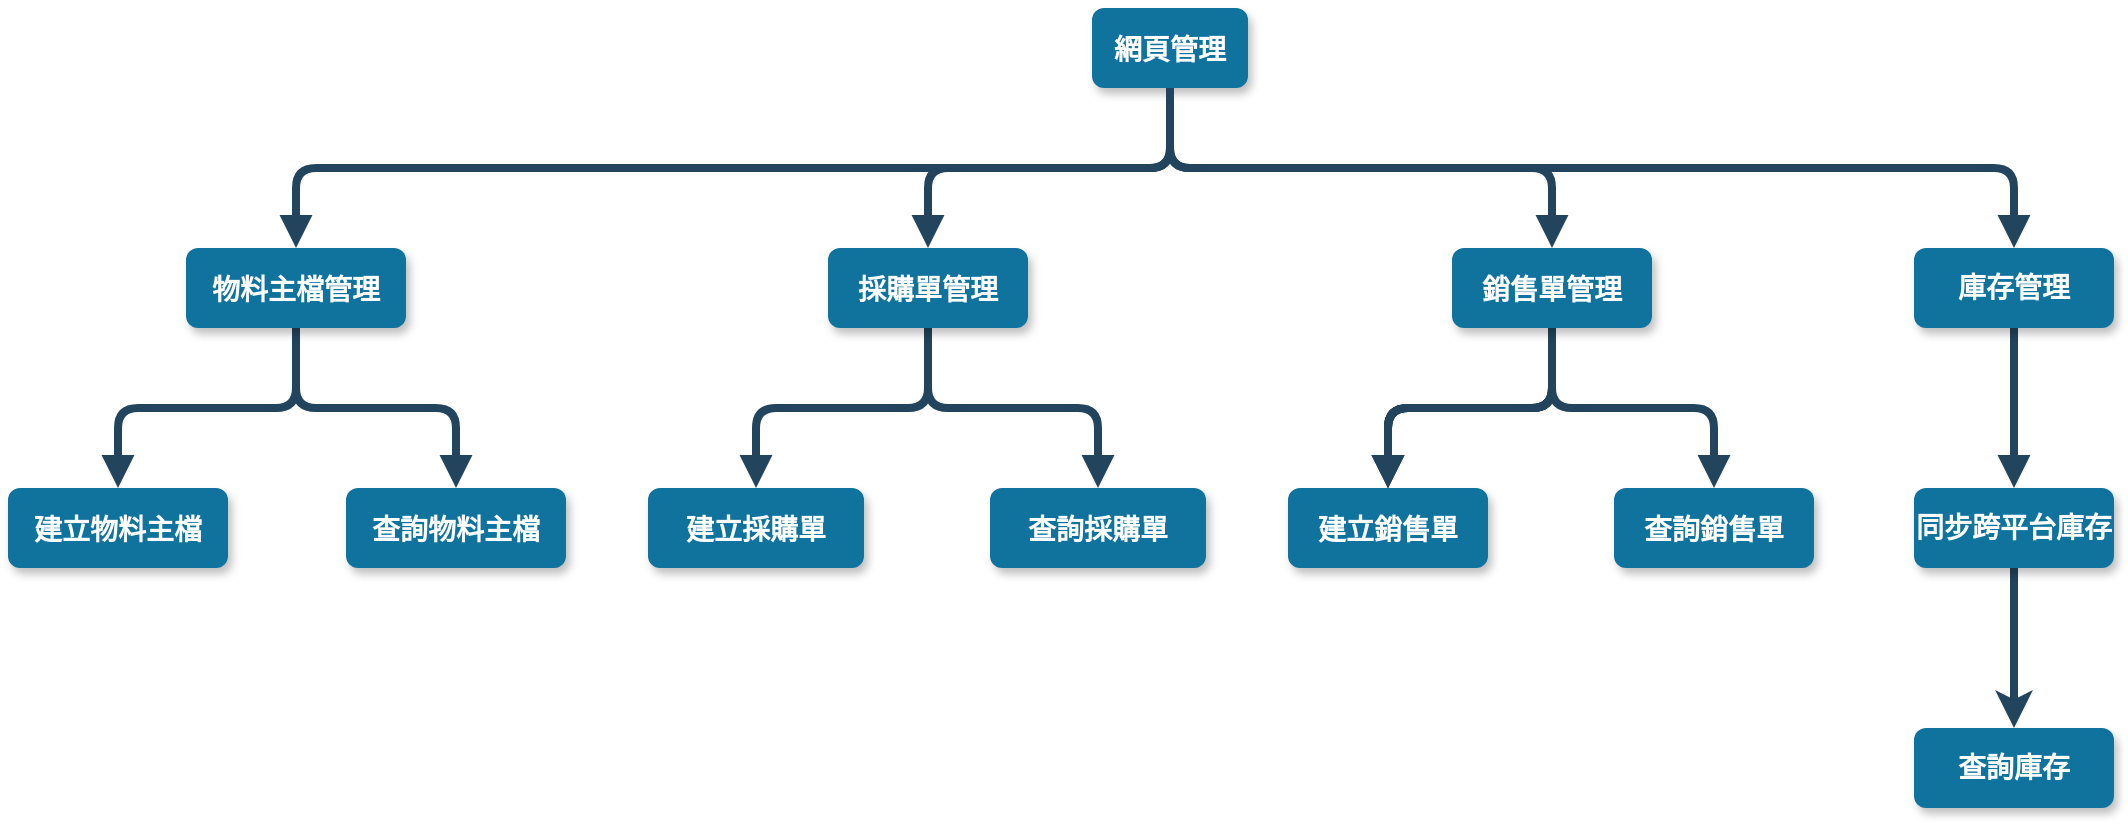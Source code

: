 <mxfile version="20.8.10" type="device"><diagram name="Page-1" id="97916047-d0de-89f5-080d-49f4d83e522f"><mxGraphModel dx="1434" dy="844" grid="1" gridSize="10" guides="1" tooltips="1" connect="1" arrows="1" fold="1" page="1" pageScale="1.5" pageWidth="1169" pageHeight="827" background="none" math="0" shadow="0"><root><mxCell id="0"/><mxCell id="1" parent="0"/><mxCell id="0NGiF2YpOqi3i1Moi4p6-41" value="" style="edgeStyle=elbowEdgeStyle;shape=connector;rounded=1;orthogonalLoop=1;jettySize=auto;elbow=vertical;html=1;labelBackgroundColor=default;strokeColor=#23445D;strokeWidth=4;fontFamily=Helvetica;fontSize=11;fontColor=default;endArrow=block;endFill=1;" parent="1" source="3" target="0NGiF2YpOqi3i1Moi4p6-40" edge="1"><mxGeometry relative="1" as="geometry"/></mxCell><mxCell id="3" value="網頁管理" style="rounded=1;fillColor=#10739E;strokeColor=none;shadow=1;gradientColor=none;fontStyle=1;fontColor=#FFFFFF;fontSize=14;" parent="1" vertex="1"><mxGeometry x="662" y="320" width="78" height="40" as="geometry"/></mxCell><mxCell id="0NGiF2YpOqi3i1Moi4p6-43" value="" style="edgeStyle=elbowEdgeStyle;shape=connector;rounded=1;orthogonalLoop=1;jettySize=auto;elbow=vertical;html=1;labelBackgroundColor=default;strokeColor=#23445D;strokeWidth=4;fontFamily=Helvetica;fontSize=11;fontColor=default;endArrow=block;endFill=1;" parent="1" source="4" target="0NGiF2YpOqi3i1Moi4p6-36" edge="1"><mxGeometry relative="1" as="geometry"/></mxCell><mxCell id="0NGiF2YpOqi3i1Moi4p6-44" value="" style="edgeStyle=elbowEdgeStyle;shape=connector;rounded=1;orthogonalLoop=1;jettySize=auto;elbow=vertical;html=1;labelBackgroundColor=default;strokeColor=#23445D;strokeWidth=4;fontFamily=Helvetica;fontSize=11;fontColor=default;endArrow=block;endFill=1;" parent="1" source="4" target="0NGiF2YpOqi3i1Moi4p6-34" edge="1"><mxGeometry relative="1" as="geometry"/></mxCell><mxCell id="4" value="物料主檔管理" style="rounded=1;fillColor=#10739E;strokeColor=none;shadow=1;gradientColor=none;fontStyle=1;fontColor=#FFFFFF;fontSize=14;" parent="1" vertex="1"><mxGeometry x="209" y="440" width="110" height="40" as="geometry"/></mxCell><mxCell id="0NGiF2YpOqi3i1Moi4p6-48" value="" style="edgeStyle=elbowEdgeStyle;shape=connector;rounded=1;orthogonalLoop=1;jettySize=auto;elbow=vertical;html=1;labelBackgroundColor=default;strokeColor=#23445D;strokeWidth=4;fontFamily=Helvetica;fontSize=11;fontColor=default;endArrow=block;endFill=1;" parent="1" source="5" target="0NGiF2YpOqi3i1Moi4p6-47" edge="1"><mxGeometry relative="1" as="geometry"/></mxCell><mxCell id="0NGiF2YpOqi3i1Moi4p6-50" value="" style="edgeStyle=elbowEdgeStyle;shape=connector;rounded=1;orthogonalLoop=1;jettySize=auto;elbow=vertical;html=1;labelBackgroundColor=default;strokeColor=#23445D;strokeWidth=4;fontFamily=Helvetica;fontSize=11;fontColor=default;endArrow=block;endFill=1;" parent="1" source="5" target="0NGiF2YpOqi3i1Moi4p6-49" edge="1"><mxGeometry relative="1" as="geometry"/></mxCell><mxCell id="5" value="採購單管理" style="rounded=1;fillColor=#10739E;strokeColor=none;shadow=1;gradientColor=none;fontStyle=1;fontColor=#FFFFFF;fontSize=14;" parent="1" vertex="1"><mxGeometry x="530" y="440" width="100" height="40" as="geometry"/></mxCell><mxCell id="0NGiF2YpOqi3i1Moi4p6-52" value="" style="edgeStyle=elbowEdgeStyle;shape=connector;rounded=1;orthogonalLoop=1;jettySize=auto;elbow=vertical;html=1;labelBackgroundColor=default;strokeColor=#23445D;strokeWidth=4;fontFamily=Helvetica;fontSize=11;fontColor=default;endArrow=block;endFill=1;" parent="1" source="6" target="0NGiF2YpOqi3i1Moi4p6-51" edge="1"><mxGeometry relative="1" as="geometry"/></mxCell><mxCell id="0NGiF2YpOqi3i1Moi4p6-53" value="" style="edgeStyle=elbowEdgeStyle;shape=connector;rounded=1;orthogonalLoop=1;jettySize=auto;elbow=vertical;html=1;labelBackgroundColor=default;strokeColor=#23445D;strokeWidth=4;fontFamily=Helvetica;fontSize=11;fontColor=default;endArrow=block;endFill=1;" parent="1" source="6" target="0NGiF2YpOqi3i1Moi4p6-51" edge="1"><mxGeometry relative="1" as="geometry"/></mxCell><mxCell id="0NGiF2YpOqi3i1Moi4p6-54" value="" style="edgeStyle=elbowEdgeStyle;shape=connector;rounded=1;orthogonalLoop=1;jettySize=auto;elbow=vertical;html=1;labelBackgroundColor=default;strokeColor=#23445D;strokeWidth=4;fontFamily=Helvetica;fontSize=11;fontColor=default;endArrow=block;endFill=1;" parent="1" source="6" target="0NGiF2YpOqi3i1Moi4p6-51" edge="1"><mxGeometry relative="1" as="geometry"/></mxCell><mxCell id="0NGiF2YpOqi3i1Moi4p6-55" value="" style="edgeStyle=elbowEdgeStyle;shape=connector;rounded=1;orthogonalLoop=1;jettySize=auto;elbow=vertical;html=1;labelBackgroundColor=default;strokeColor=#23445D;strokeWidth=4;fontFamily=Helvetica;fontSize=11;fontColor=default;endArrow=block;endFill=1;" parent="1" source="6" target="0NGiF2YpOqi3i1Moi4p6-51" edge="1"><mxGeometry relative="1" as="geometry"/></mxCell><mxCell id="0NGiF2YpOqi3i1Moi4p6-57" value="" style="edgeStyle=elbowEdgeStyle;shape=connector;rounded=1;orthogonalLoop=1;jettySize=auto;elbow=vertical;html=1;labelBackgroundColor=default;strokeColor=#23445D;strokeWidth=4;fontFamily=Helvetica;fontSize=11;fontColor=default;endArrow=block;endFill=1;" parent="1" source="6" target="0NGiF2YpOqi3i1Moi4p6-56" edge="1"><mxGeometry relative="1" as="geometry"/></mxCell><mxCell id="6" value="銷售單管理" style="rounded=1;fillColor=#10739E;strokeColor=none;shadow=1;gradientColor=none;fontStyle=1;fontColor=#FFFFFF;fontSize=14;" parent="1" vertex="1"><mxGeometry x="842" y="440" width="100" height="40" as="geometry"/></mxCell><mxCell id="30" value="" style="edgeStyle=elbowEdgeStyle;elbow=vertical;strokeWidth=4;endArrow=block;endFill=1;fontStyle=1;strokeColor=#23445D;" parent="1" source="3" target="5" edge="1"><mxGeometry x="22" y="165.5" width="100" height="100" as="geometry"><mxPoint x="22" y="265.5" as="sourcePoint"/><mxPoint x="122" y="165.5" as="targetPoint"/></mxGeometry></mxCell><mxCell id="31" value="" style="edgeStyle=elbowEdgeStyle;elbow=vertical;strokeWidth=4;endArrow=block;endFill=1;fontStyle=1;strokeColor=#23445D;" parent="1" source="3" target="4" edge="1"><mxGeometry x="22" y="165.5" width="100" height="100" as="geometry"><mxPoint x="22" y="265.5" as="sourcePoint"/><mxPoint x="122" y="165.5" as="targetPoint"/></mxGeometry></mxCell><mxCell id="32" value="" style="edgeStyle=elbowEdgeStyle;elbow=vertical;strokeWidth=4;endArrow=block;endFill=1;fontStyle=1;strokeColor=#23445D;" parent="1" source="3" target="6" edge="1"><mxGeometry x="22" y="165.5" width="100" height="100" as="geometry"><mxPoint x="22" y="265.5" as="sourcePoint"/><mxPoint x="122" y="165.5" as="targetPoint"/></mxGeometry></mxCell><mxCell id="0NGiF2YpOqi3i1Moi4p6-34" value="建立物料主檔" style="rounded=1;fillColor=#10739E;strokeColor=none;shadow=1;gradientColor=none;fontStyle=1;fontColor=#FFFFFF;fontSize=14;" parent="1" vertex="1"><mxGeometry x="120" y="560" width="110" height="40" as="geometry"/></mxCell><mxCell id="0NGiF2YpOqi3i1Moi4p6-36" value="查詢物料主檔" style="rounded=1;fillColor=#10739E;strokeColor=none;shadow=1;gradientColor=none;fontStyle=1;fontColor=#FFFFFF;fontSize=14;" parent="1" vertex="1"><mxGeometry x="289" y="560" width="110" height="40" as="geometry"/></mxCell><mxCell id="0NGiF2YpOqi3i1Moi4p6-60" value="" style="edgeStyle=elbowEdgeStyle;shape=connector;rounded=1;orthogonalLoop=1;jettySize=auto;elbow=vertical;html=1;labelBackgroundColor=default;strokeColor=#23445D;strokeWidth=4;fontFamily=Helvetica;fontSize=11;fontColor=default;endArrow=block;endFill=1;" parent="1" source="0NGiF2YpOqi3i1Moi4p6-40" target="0NGiF2YpOqi3i1Moi4p6-59" edge="1"><mxGeometry relative="1" as="geometry"/></mxCell><mxCell id="0NGiF2YpOqi3i1Moi4p6-40" value="庫存管理" style="whiteSpace=wrap;html=1;fontSize=14;fillColor=#10739E;strokeColor=none;fontColor=#FFFFFF;rounded=1;shadow=1;gradientColor=none;fontStyle=1;" parent="1" vertex="1"><mxGeometry x="1073" y="440" width="100" height="40" as="geometry"/></mxCell><mxCell id="0NGiF2YpOqi3i1Moi4p6-47" value="建立採購單" style="rounded=1;fillColor=#10739E;strokeColor=none;shadow=1;gradientColor=none;fontStyle=1;fontColor=#FFFFFF;fontSize=14;" parent="1" vertex="1"><mxGeometry x="440" y="560" width="108" height="40" as="geometry"/></mxCell><mxCell id="0NGiF2YpOqi3i1Moi4p6-49" value="查詢採購單" style="rounded=1;fillColor=#10739E;strokeColor=none;shadow=1;gradientColor=none;fontStyle=1;fontColor=#FFFFFF;fontSize=14;" parent="1" vertex="1"><mxGeometry x="611" y="560" width="108" height="40" as="geometry"/></mxCell><mxCell id="0NGiF2YpOqi3i1Moi4p6-51" value="建立銷售單" style="rounded=1;fillColor=#10739E;strokeColor=none;shadow=1;gradientColor=none;fontStyle=1;fontColor=#FFFFFF;fontSize=14;" parent="1" vertex="1"><mxGeometry x="760" y="560" width="100" height="40" as="geometry"/></mxCell><mxCell id="0NGiF2YpOqi3i1Moi4p6-56" value="查詢銷售單" style="rounded=1;fillColor=#10739E;strokeColor=none;shadow=1;gradientColor=none;fontStyle=1;fontColor=#FFFFFF;fontSize=14;" parent="1" vertex="1"><mxGeometry x="923" y="560" width="100" height="40" as="geometry"/></mxCell><mxCell id="icDZcvuBd-Pz96L6LJqz-34" value="" style="edgeStyle=orthogonalEdgeStyle;rounded=0;orthogonalLoop=1;jettySize=auto;html=1;strokeWidth=4;strokeColor=#23445D;" edge="1" parent="1" source="0NGiF2YpOqi3i1Moi4p6-59" target="icDZcvuBd-Pz96L6LJqz-32"><mxGeometry relative="1" as="geometry"/></mxCell><mxCell id="0NGiF2YpOqi3i1Moi4p6-59" value="同步跨平台庫存" style="whiteSpace=wrap;html=1;fontSize=14;fillColor=#10739E;strokeColor=none;fontColor=#FFFFFF;rounded=1;shadow=1;gradientColor=none;fontStyle=1;" parent="1" vertex="1"><mxGeometry x="1073" y="560" width="100" height="40" as="geometry"/></mxCell><mxCell id="icDZcvuBd-Pz96L6LJqz-32" value="查詢庫存" style="whiteSpace=wrap;html=1;fontSize=14;fillColor=#10739E;strokeColor=none;fontColor=#FFFFFF;rounded=1;shadow=1;gradientColor=none;fontStyle=1;" vertex="1" parent="1"><mxGeometry x="1073" y="680" width="100" height="40" as="geometry"/></mxCell></root></mxGraphModel></diagram></mxfile>